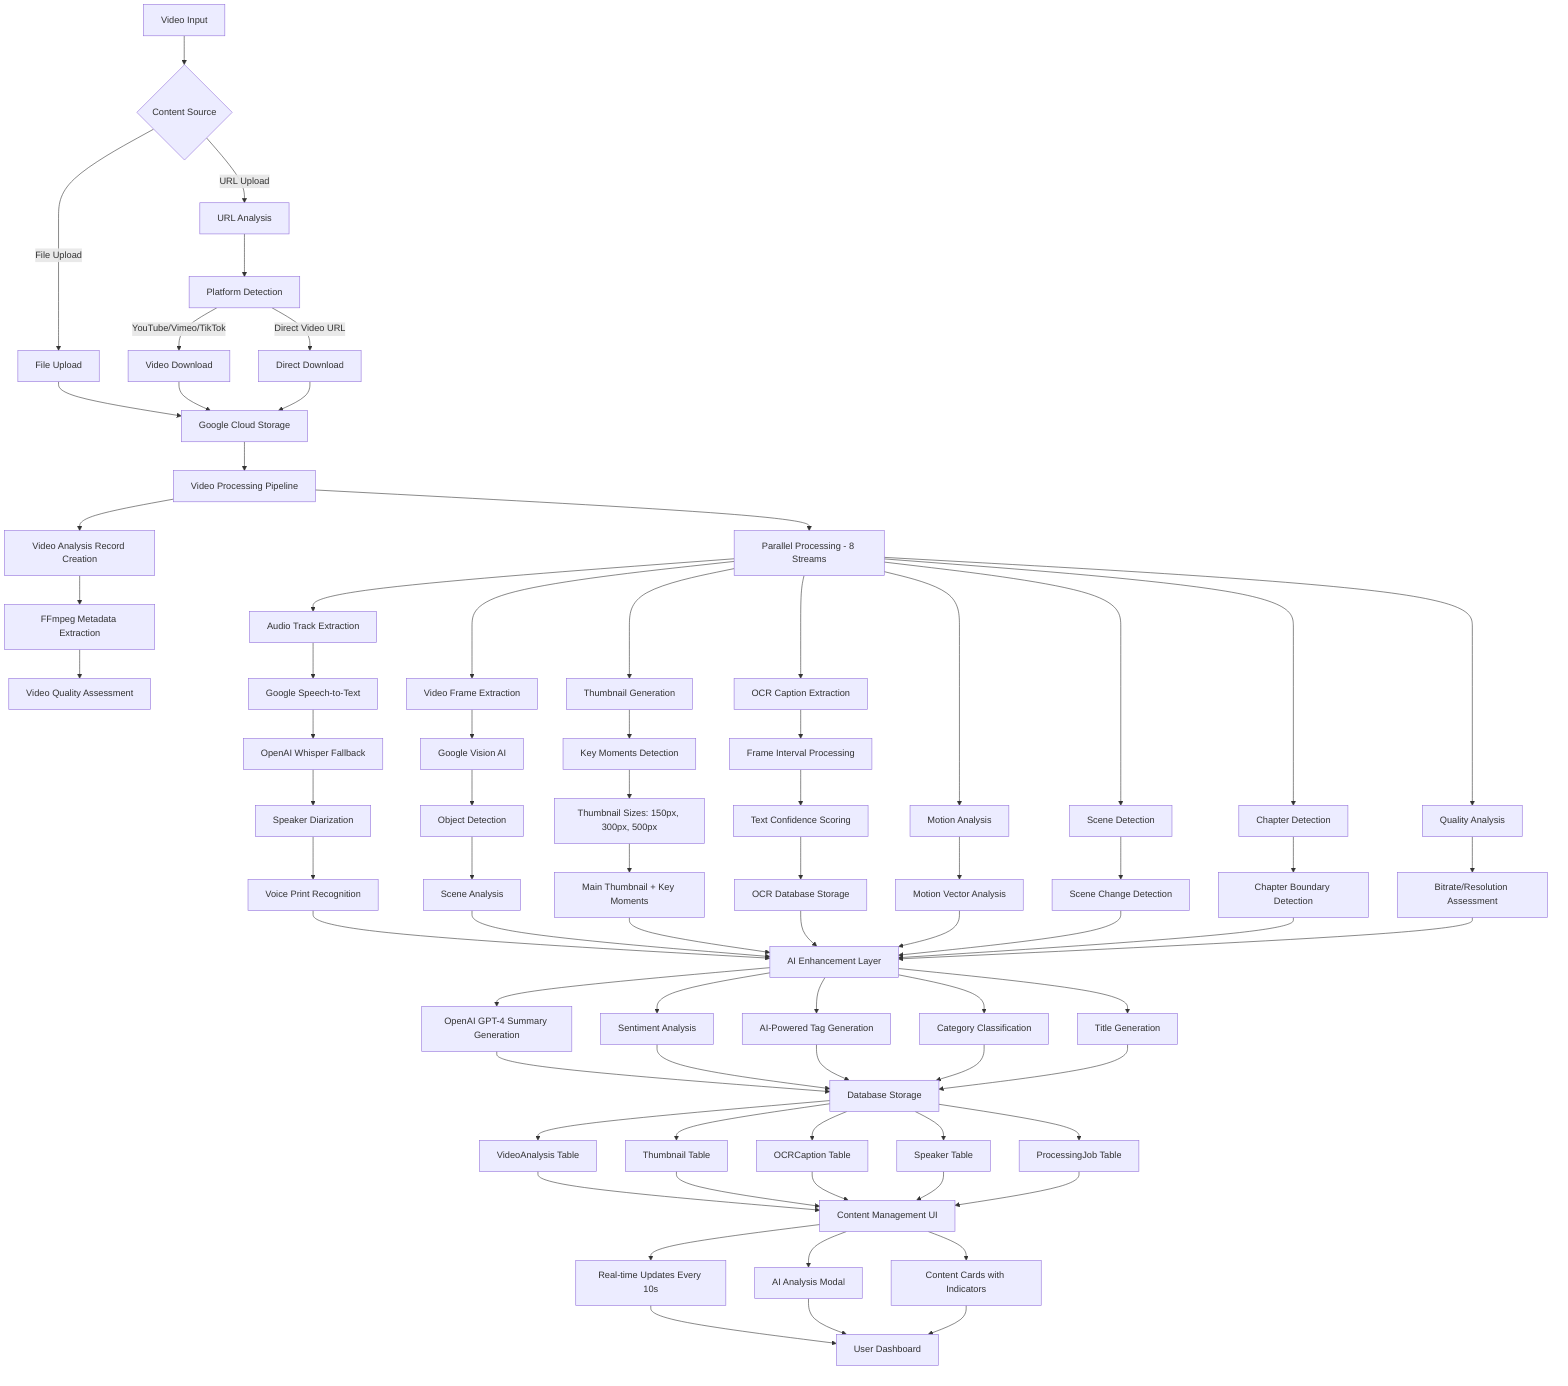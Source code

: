 graph TD
    A[Video Input] --> B{Content Source}
    B -->|URL Upload| C[URL Analysis]
    B -->|File Upload| D[File Upload]
    
    C --> E[Platform Detection]
    E -->|YouTube/Vimeo/TikTok| F[Video Download]
    E -->|Direct Video URL| G[Direct Download]
    
    D --> H[Google Cloud Storage]
    F --> H
    G --> H
    
    H --> I[Video Processing Pipeline]
    
    I --> J[Video Analysis Record Creation]
    J --> K[FFmpeg Metadata Extraction]
    K --> L[Video Quality Assessment]
    
    I --> M[Parallel Processing - 8 Streams]
    
    M --> N1[Audio Track Extraction]
    M --> N2[Video Frame Extraction]
    M --> N3[Thumbnail Generation]
    M --> N4[OCR Caption Extraction]
    M --> N5[Motion Analysis]
    M --> N6[Scene Detection]
    M --> N7[Chapter Detection]
    M --> N8[Quality Analysis]
    
    N1 --> O1[Google Speech-to-Text]
    O1 --> P1[OpenAI Whisper Fallback]
    P1 --> Q1[Speaker Diarization]
    Q1 --> R1[Voice Print Recognition]
    
    N2 --> O2[Google Vision AI]
    O2 --> P2[Object Detection]
    P2 --> Q2[Scene Analysis]
    
    N3 --> O3[Key Moments Detection]
    O3 --> P3[Thumbnail Sizes: 150px, 300px, 500px]
    P3 --> Q3[Main Thumbnail + Key Moments]
    
    N4 --> O4[Frame Interval Processing]
    O4 --> P4[Text Confidence Scoring]
    P4 --> Q4[OCR Database Storage]
    
    N5 --> O5[Motion Vector Analysis]
    N6 --> O6[Scene Change Detection]
    N7 --> O7[Chapter Boundary Detection]
    N8 --> O8[Bitrate/Resolution Assessment]
    
    R1 --> S[AI Enhancement Layer]
    Q2 --> S
    Q3 --> S
    Q4 --> S
    O5 --> S
    O6 --> S
    O7 --> S
    O8 --> S
    
    S --> T1[OpenAI GPT-4 Summary Generation]
    S --> T2[Sentiment Analysis]
    S --> T3[AI-Powered Tag Generation]
    S --> T4[Category Classification]
    S --> T5[Title Generation]
    
    T1 --> U[Database Storage]
    T2 --> U
    T3 --> U
    T4 --> U
    T5 --> U
    
    U --> V[VideoAnalysis Table]
    U --> W[Thumbnail Table]
    U --> X[OCRCaption Table]
    U --> Y[Speaker Table]
    U --> Z[ProcessingJob Table]
    
    V --> AA[Content Management UI]
    W --> AA
    X --> AA
    Y --> AA
    Z --> AA
    
    AA --> BB[Real-time Updates Every 10s]
    AA --> CC[AI Analysis Modal]
    AA --> DD[Content Cards with Indicators]
    
    BB --> EE[User Dashboard]
    CC --> EE
    DD --> EE